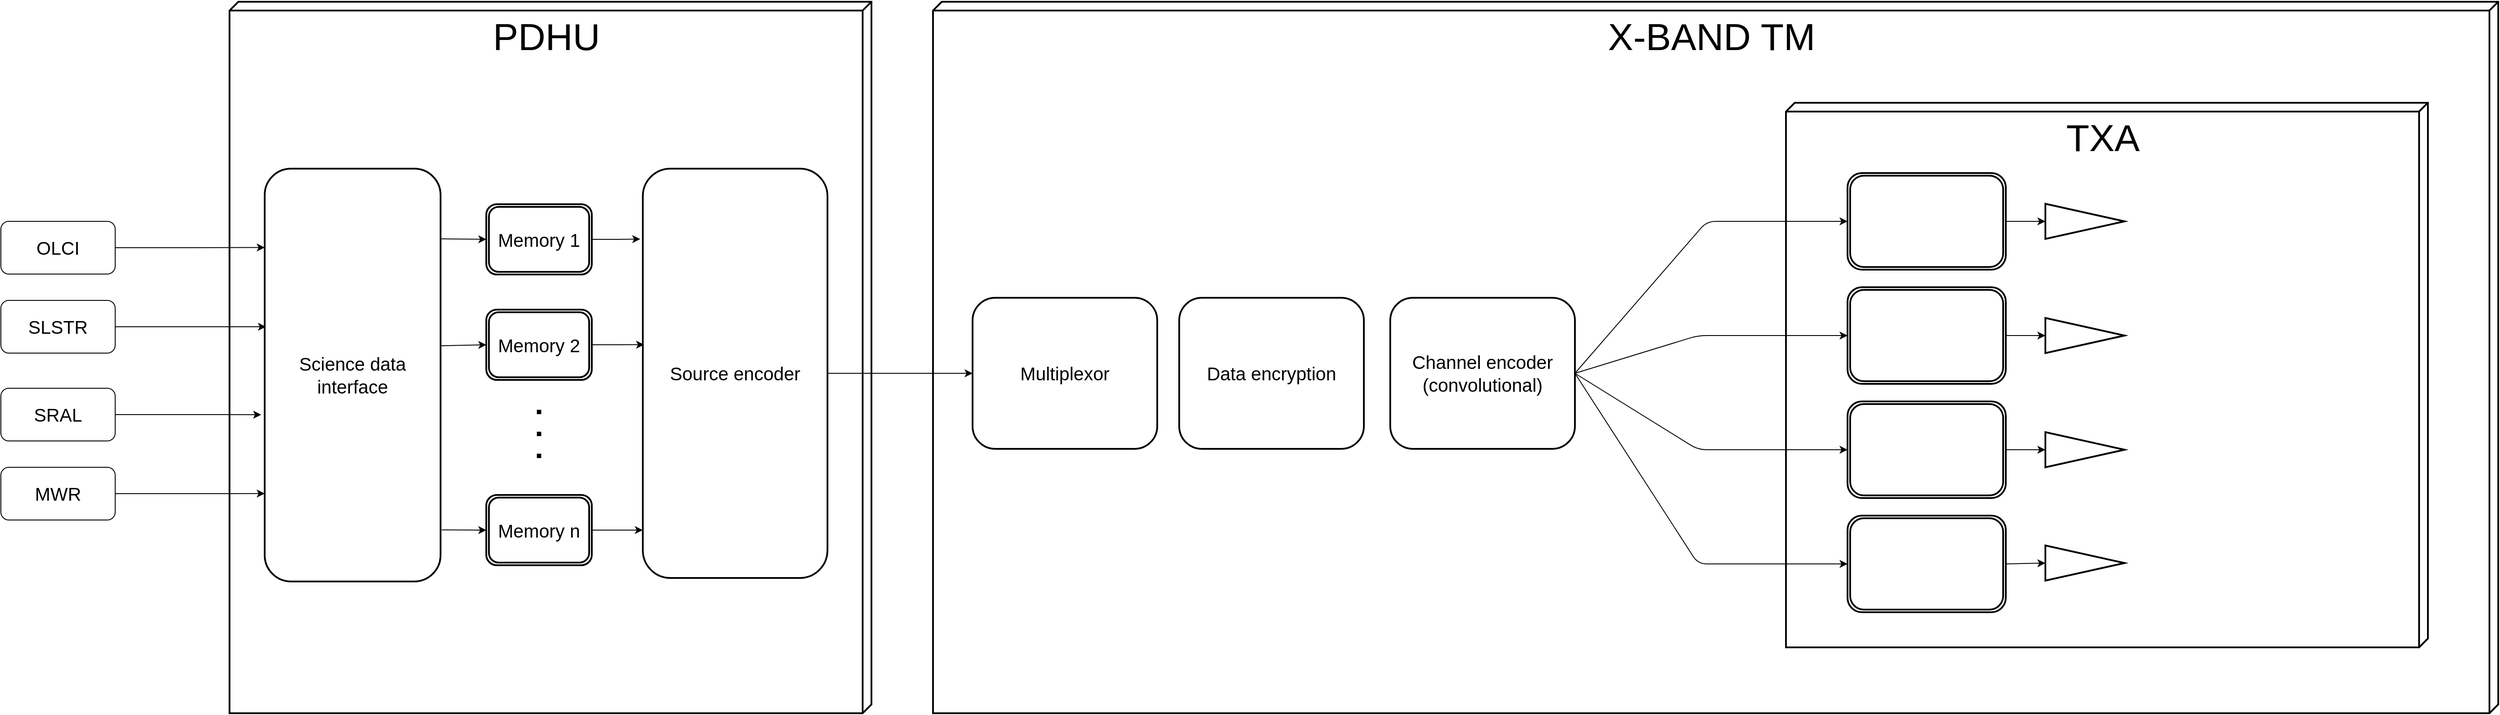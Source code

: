 <mxfile version="14.5.1" type="device"><diagram id="XQ40aH2RZxd0Wj0PDexv" name="Página-1"><mxGraphModel dx="1564" dy="994" grid="1" gridSize="10" guides="1" tooltips="1" connect="1" arrows="1" fold="1" page="1" pageScale="1" pageWidth="4681" pageHeight="3300" math="0" shadow="0"><root><mxCell id="0"/><mxCell id="1" parent="0"/><mxCell id="fj4gJqQVe26KsUC7DUAM-105" value="X-BAND TM" style="verticalAlign=top;align=center;spacingTop=8;spacingLeft=2;spacingRight=12;shape=cube;size=10;direction=south;fontStyle=0;html=1;strokeWidth=2;fontSize=43;" vertex="1" parent="1"><mxGeometry x="1120" y="250" width="1780" height="810" as="geometry"/></mxCell><mxCell id="fj4gJqQVe26KsUC7DUAM-20" value="OLCI" style="rounded=1;whiteSpace=wrap;html=1;fontSize=21;" vertex="1" parent="1"><mxGeometry x="60" y="500" width="130" height="60" as="geometry"/></mxCell><mxCell id="fj4gJqQVe26KsUC7DUAM-21" value="SLSTR" style="rounded=1;whiteSpace=wrap;html=1;fontSize=21;" vertex="1" parent="1"><mxGeometry x="60" y="590" width="130" height="60" as="geometry"/></mxCell><mxCell id="fj4gJqQVe26KsUC7DUAM-22" value="SRAL" style="rounded=1;whiteSpace=wrap;html=1;fontSize=21;" vertex="1" parent="1"><mxGeometry x="60" y="690" width="130" height="60" as="geometry"/></mxCell><mxCell id="fj4gJqQVe26KsUC7DUAM-23" value="MWR" style="rounded=1;whiteSpace=wrap;html=1;fontSize=21;" vertex="1" parent="1"><mxGeometry x="60" y="780" width="130" height="60" as="geometry"/></mxCell><mxCell id="fj4gJqQVe26KsUC7DUAM-36" value="PDHU" style="verticalAlign=top;align=center;spacingTop=8;spacingLeft=2;spacingRight=12;shape=cube;size=10;direction=south;fontStyle=0;html=1;strokeWidth=2;fontSize=43;" vertex="1" parent="1"><mxGeometry x="320" y="250" width="730" height="810" as="geometry"/></mxCell><mxCell id="fj4gJqQVe26KsUC7DUAM-42" value="TXA" style="verticalAlign=top;align=center;spacingTop=8;spacingLeft=2;spacingRight=12;shape=cube;size=10;direction=south;fontStyle=0;html=1;strokeWidth=2;fontSize=43;" vertex="1" parent="1"><mxGeometry x="2090" y="365" width="730" height="620" as="geometry"/></mxCell><mxCell id="fj4gJqQVe26KsUC7DUAM-44" value="Science data interface" style="rounded=1;whiteSpace=wrap;html=1;strokeWidth=2;fontSize=21;align=center;verticalAlign=middle;" vertex="1" parent="1"><mxGeometry x="360" y="440" width="200" height="470" as="geometry"/></mxCell><mxCell id="fj4gJqQVe26KsUC7DUAM-49" value="Channel encoder (convolutional)" style="rounded=1;whiteSpace=wrap;html=1;strokeWidth=2;fontSize=21;align=center;verticalAlign=middle;" vertex="1" parent="1"><mxGeometry x="1640" y="587" width="210" height="172" as="geometry"/></mxCell><mxCell id="fj4gJqQVe26KsUC7DUAM-56" value="" style="shape=ext;double=1;rounded=1;whiteSpace=wrap;html=1;strokeWidth=2;fontSize=21;align=center;" vertex="1" parent="1"><mxGeometry x="2160" y="445" width="180" height="110" as="geometry"/></mxCell><mxCell id="fj4gJqQVe26KsUC7DUAM-57" value="" style="shape=ext;double=1;rounded=1;whiteSpace=wrap;html=1;strokeWidth=2;fontSize=21;align=center;" vertex="1" parent="1"><mxGeometry x="2160" y="575" width="180" height="110" as="geometry"/></mxCell><mxCell id="fj4gJqQVe26KsUC7DUAM-58" value="" style="shape=ext;double=1;rounded=1;whiteSpace=wrap;html=1;strokeWidth=2;fontSize=21;align=center;" vertex="1" parent="1"><mxGeometry x="2160" y="705" width="180" height="110" as="geometry"/></mxCell><mxCell id="fj4gJqQVe26KsUC7DUAM-59" value="" style="shape=ext;double=1;rounded=1;whiteSpace=wrap;html=1;strokeWidth=2;fontSize=21;align=center;" vertex="1" parent="1"><mxGeometry x="2160" y="835" width="180" height="110" as="geometry"/></mxCell><mxCell id="fj4gJqQVe26KsUC7DUAM-63" value="" style="group" vertex="1" connectable="0" parent="1"><mxGeometry x="2080" y="470" width="120" height="60" as="geometry"/></mxCell><mxCell id="fj4gJqQVe26KsUC7DUAM-61" value="" style="triangle;whiteSpace=wrap;html=1;strokeWidth=2;fontSize=21;align=center;" vertex="1" parent="fj4gJqQVe26KsUC7DUAM-63"><mxGeometry x="305" y="10" width="90" height="40" as="geometry"/></mxCell><mxCell id="fj4gJqQVe26KsUC7DUAM-76" value="" style="endArrow=classic;html=1;fontSize=21;entryX=0;entryY=0.5;entryDx=0;entryDy=0;exitX=1;exitY=0.5;exitDx=0;exitDy=0;" edge="1" parent="1" source="fj4gJqQVe26KsUC7DUAM-49" target="fj4gJqQVe26KsUC7DUAM-59"><mxGeometry width="50" height="50" relative="1" as="geometry"><mxPoint x="1580" y="750" as="sourcePoint"/><mxPoint x="1630" y="940" as="targetPoint"/><Array as="points"><mxPoint x="1990" y="890"/></Array></mxGeometry></mxCell><mxCell id="fj4gJqQVe26KsUC7DUAM-78" value="" style="endArrow=classic;html=1;fontSize=21;exitX=1;exitY=0.5;exitDx=0;exitDy=0;entryX=0;entryY=0.5;entryDx=0;entryDy=0;" edge="1" parent="1" source="fj4gJqQVe26KsUC7DUAM-49" target="fj4gJqQVe26KsUC7DUAM-56"><mxGeometry width="50" height="50" relative="1" as="geometry"><mxPoint x="1570" y="630" as="sourcePoint"/><mxPoint x="1620" y="580" as="targetPoint"/><Array as="points"><mxPoint x="2000" y="500"/></Array></mxGeometry></mxCell><mxCell id="fj4gJqQVe26KsUC7DUAM-79" value="" style="endArrow=classic;html=1;fontSize=21;exitX=1;exitY=0.5;exitDx=0;exitDy=0;entryX=0;entryY=0.5;entryDx=0;entryDy=0;" edge="1" parent="1" source="fj4gJqQVe26KsUC7DUAM-49" target="fj4gJqQVe26KsUC7DUAM-57"><mxGeometry width="50" height="50" relative="1" as="geometry"><mxPoint x="1600" y="680" as="sourcePoint"/><mxPoint x="1650" y="630" as="targetPoint"/><Array as="points"><mxPoint x="1990" y="630"/></Array></mxGeometry></mxCell><mxCell id="fj4gJqQVe26KsUC7DUAM-80" value="" style="endArrow=classic;html=1;fontSize=21;entryX=0;entryY=0.5;entryDx=0;entryDy=0;exitX=1;exitY=0.5;exitDx=0;exitDy=0;" edge="1" parent="1" source="fj4gJqQVe26KsUC7DUAM-49" target="fj4gJqQVe26KsUC7DUAM-58"><mxGeometry width="50" height="50" relative="1" as="geometry"><mxPoint x="1600" y="800" as="sourcePoint"/><mxPoint x="1650" y="750" as="targetPoint"/><Array as="points"><mxPoint x="1990" y="760"/></Array></mxGeometry></mxCell><mxCell id="fj4gJqQVe26KsUC7DUAM-85" value="" style="endArrow=classic;html=1;fontSize=21;exitX=1;exitY=0.5;exitDx=0;exitDy=0;entryX=0;entryY=0.5;entryDx=0;entryDy=0;" edge="1" parent="1" source="fj4gJqQVe26KsUC7DUAM-56" target="fj4gJqQVe26KsUC7DUAM-61"><mxGeometry width="50" height="50" relative="1" as="geometry"><mxPoint x="2540" y="545" as="sourcePoint"/><mxPoint x="2590" y="495" as="targetPoint"/></mxGeometry></mxCell><mxCell id="fj4gJqQVe26KsUC7DUAM-67" value="" style="triangle;whiteSpace=wrap;html=1;strokeWidth=2;fontSize=21;align=center;" vertex="1" parent="1"><mxGeometry x="2385" y="610" width="90" height="40" as="geometry"/></mxCell><mxCell id="fj4gJqQVe26KsUC7DUAM-86" value="" style="endArrow=classic;html=1;fontSize=21;exitX=1;exitY=0.5;exitDx=0;exitDy=0;entryX=0;entryY=0.5;entryDx=0;entryDy=0;" edge="1" parent="1" source="fj4gJqQVe26KsUC7DUAM-57" target="fj4gJqQVe26KsUC7DUAM-67"><mxGeometry width="50" height="50" relative="1" as="geometry"><mxPoint x="2640" y="655" as="sourcePoint"/><mxPoint x="2690" y="605" as="targetPoint"/></mxGeometry></mxCell><mxCell id="fj4gJqQVe26KsUC7DUAM-88" value="" style="endArrow=classic;html=1;fontSize=21;exitX=1;exitY=0.5;exitDx=0;exitDy=0;entryX=0;entryY=0.5;entryDx=0;entryDy=0;" edge="1" parent="1" source="fj4gJqQVe26KsUC7DUAM-58" target="fj4gJqQVe26KsUC7DUAM-97"><mxGeometry width="50" height="50" relative="1" as="geometry"><mxPoint x="2460" y="725" as="sourcePoint"/><mxPoint x="2385.0" y="760" as="targetPoint"/></mxGeometry></mxCell><mxCell id="fj4gJqQVe26KsUC7DUAM-97" value="" style="triangle;whiteSpace=wrap;html=1;strokeWidth=2;fontSize=21;align=center;" vertex="1" parent="1"><mxGeometry x="2385" y="740" width="90" height="40" as="geometry"/></mxCell><mxCell id="fj4gJqQVe26KsUC7DUAM-99" value="" style="triangle;whiteSpace=wrap;html=1;strokeWidth=2;fontSize=21;align=center;" vertex="1" parent="1"><mxGeometry x="2385" y="869" width="90" height="40" as="geometry"/></mxCell><mxCell id="fj4gJqQVe26KsUC7DUAM-100" value="" style="endArrow=classic;html=1;fontSize=21;exitX=1;exitY=0.5;exitDx=0;exitDy=0;entryX=0;entryY=0.5;entryDx=0;entryDy=0;" edge="1" parent="1" source="fj4gJqQVe26KsUC7DUAM-59" target="fj4gJqQVe26KsUC7DUAM-99"><mxGeometry width="50" height="50" relative="1" as="geometry"><mxPoint x="2460" y="725" as="sourcePoint"/><mxPoint x="2510" y="675" as="targetPoint"/></mxGeometry></mxCell><mxCell id="fj4gJqQVe26KsUC7DUAM-126" style="edgeStyle=orthogonalEdgeStyle;rounded=0;orthogonalLoop=1;jettySize=auto;html=1;entryX=0;entryY=0.5;entryDx=0;entryDy=0;strokeWidth=1;fontSize=21;" edge="1" parent="1" source="fj4gJqQVe26KsUC7DUAM-101" target="fj4gJqQVe26KsUC7DUAM-107"><mxGeometry relative="1" as="geometry"/></mxCell><mxCell id="fj4gJqQVe26KsUC7DUAM-101" value="Source encoder" style="rounded=1;whiteSpace=wrap;html=1;strokeWidth=2;fontSize=21;align=center;verticalAlign=middle;" vertex="1" parent="1"><mxGeometry x="790" y="440" width="210" height="466" as="geometry"/></mxCell><mxCell id="fj4gJqQVe26KsUC7DUAM-106" value="Data encryption" style="rounded=1;whiteSpace=wrap;html=1;strokeWidth=2;fontSize=21;align=center;verticalAlign=middle;" vertex="1" parent="1"><mxGeometry x="1400" y="587" width="210" height="172" as="geometry"/></mxCell><mxCell id="fj4gJqQVe26KsUC7DUAM-107" value="Multiplexor" style="rounded=1;whiteSpace=wrap;html=1;strokeWidth=2;fontSize=21;align=center;verticalAlign=middle;" vertex="1" parent="1"><mxGeometry x="1165" y="587" width="210" height="172" as="geometry"/></mxCell><mxCell id="fj4gJqQVe26KsUC7DUAM-122" style="edgeStyle=orthogonalEdgeStyle;rounded=0;orthogonalLoop=1;jettySize=auto;html=1;entryX=-0.014;entryY=0.172;entryDx=0;entryDy=0;entryPerimeter=0;strokeWidth=1;fontSize=21;" edge="1" parent="1" source="fj4gJqQVe26KsUC7DUAM-108" target="fj4gJqQVe26KsUC7DUAM-101"><mxGeometry relative="1" as="geometry"/></mxCell><mxCell id="fj4gJqQVe26KsUC7DUAM-108" value="Memory 1" style="shape=ext;double=1;rounded=1;whiteSpace=wrap;html=1;strokeWidth=2;fontSize=21;align=center;" vertex="1" parent="1"><mxGeometry x="612" y="480.5" width="120" height="80" as="geometry"/></mxCell><mxCell id="fj4gJqQVe26KsUC7DUAM-123" style="edgeStyle=orthogonalEdgeStyle;rounded=0;orthogonalLoop=1;jettySize=auto;html=1;entryX=0.007;entryY=0.43;entryDx=0;entryDy=0;entryPerimeter=0;strokeWidth=1;fontSize=21;" edge="1" parent="1" source="fj4gJqQVe26KsUC7DUAM-109" target="fj4gJqQVe26KsUC7DUAM-101"><mxGeometry relative="1" as="geometry"/></mxCell><mxCell id="fj4gJqQVe26KsUC7DUAM-109" value="Memory 2" style="shape=ext;double=1;rounded=1;whiteSpace=wrap;html=1;strokeWidth=2;fontSize=21;align=center;" vertex="1" parent="1"><mxGeometry x="612" y="600.5" width="120" height="80" as="geometry"/></mxCell><mxCell id="fj4gJqQVe26KsUC7DUAM-124" style="edgeStyle=orthogonalEdgeStyle;rounded=0;orthogonalLoop=1;jettySize=auto;html=1;entryX=0;entryY=0.883;entryDx=0;entryDy=0;entryPerimeter=0;strokeWidth=1;fontSize=21;" edge="1" parent="1" source="fj4gJqQVe26KsUC7DUAM-110" target="fj4gJqQVe26KsUC7DUAM-101"><mxGeometry relative="1" as="geometry"/></mxCell><mxCell id="fj4gJqQVe26KsUC7DUAM-110" value="Memory n" style="shape=ext;double=1;rounded=1;whiteSpace=wrap;html=1;strokeWidth=2;fontSize=21;align=center;" vertex="1" parent="1"><mxGeometry x="612" y="811.5" width="120" height="80" as="geometry"/></mxCell><mxCell id="fj4gJqQVe26KsUC7DUAM-114" value="" style="endArrow=none;dashed=1;html=1;strokeWidth=5;fontSize=21;dashPattern=1 4;" edge="1" parent="1"><mxGeometry width="50" height="50" relative="1" as="geometry"><mxPoint x="672" y="714.5" as="sourcePoint"/><mxPoint x="672" y="774.5" as="targetPoint"/></mxGeometry></mxCell><mxCell id="fj4gJqQVe26KsUC7DUAM-118" value="" style="endArrow=classic;html=1;strokeWidth=1;fontSize=21;entryX=0;entryY=0.5;entryDx=0;entryDy=0;exitX=1;exitY=0.17;exitDx=0;exitDy=0;exitPerimeter=0;" edge="1" parent="1" source="fj4gJqQVe26KsUC7DUAM-44" target="fj4gJqQVe26KsUC7DUAM-108"><mxGeometry width="50" height="50" relative="1" as="geometry"><mxPoint x="480" y="1100" as="sourcePoint"/><mxPoint x="530" y="1050" as="targetPoint"/></mxGeometry></mxCell><mxCell id="fj4gJqQVe26KsUC7DUAM-119" value="" style="endArrow=classic;html=1;strokeWidth=1;fontSize=21;entryX=0;entryY=0.5;entryDx=0;entryDy=0;exitX=1.002;exitY=0.429;exitDx=0;exitDy=0;exitPerimeter=0;" edge="1" parent="1" source="fj4gJqQVe26KsUC7DUAM-44" target="fj4gJqQVe26KsUC7DUAM-109"><mxGeometry width="50" height="50" relative="1" as="geometry"><mxPoint x="590" y="1110" as="sourcePoint"/><mxPoint x="640" y="1060" as="targetPoint"/></mxGeometry></mxCell><mxCell id="fj4gJqQVe26KsUC7DUAM-120" value="" style="endArrow=classic;html=1;strokeWidth=1;fontSize=21;entryX=0;entryY=0.5;entryDx=0;entryDy=0;exitX=1.007;exitY=0.875;exitDx=0;exitDy=0;exitPerimeter=0;" edge="1" parent="1" source="fj4gJqQVe26KsUC7DUAM-44" target="fj4gJqQVe26KsUC7DUAM-110"><mxGeometry width="50" height="50" relative="1" as="geometry"><mxPoint x="500" y="1030" as="sourcePoint"/><mxPoint x="810" y="730" as="targetPoint"/></mxGeometry></mxCell><mxCell id="fj4gJqQVe26KsUC7DUAM-127" style="edgeStyle=orthogonalEdgeStyle;rounded=0;orthogonalLoop=1;jettySize=auto;html=1;entryX=0;entryY=0.191;entryDx=0;entryDy=0;entryPerimeter=0;strokeWidth=1;fontSize=21;" edge="1" parent="1" source="fj4gJqQVe26KsUC7DUAM-20" target="fj4gJqQVe26KsUC7DUAM-44"><mxGeometry relative="1" as="geometry"/></mxCell><mxCell id="fj4gJqQVe26KsUC7DUAM-128" style="edgeStyle=orthogonalEdgeStyle;rounded=0;orthogonalLoop=1;jettySize=auto;html=1;entryX=0.007;entryY=0.383;entryDx=0;entryDy=0;entryPerimeter=0;strokeWidth=1;fontSize=21;" edge="1" parent="1" source="fj4gJqQVe26KsUC7DUAM-21" target="fj4gJqQVe26KsUC7DUAM-44"><mxGeometry relative="1" as="geometry"/></mxCell><mxCell id="fj4gJqQVe26KsUC7DUAM-129" style="edgeStyle=orthogonalEdgeStyle;rounded=0;orthogonalLoop=1;jettySize=auto;html=1;entryX=-0.02;entryY=0.596;entryDx=0;entryDy=0;entryPerimeter=0;strokeWidth=1;fontSize=21;" edge="1" parent="1" source="fj4gJqQVe26KsUC7DUAM-22" target="fj4gJqQVe26KsUC7DUAM-44"><mxGeometry relative="1" as="geometry"/></mxCell><mxCell id="fj4gJqQVe26KsUC7DUAM-131" style="edgeStyle=orthogonalEdgeStyle;rounded=0;orthogonalLoop=1;jettySize=auto;html=1;entryX=0;entryY=0.787;entryDx=0;entryDy=0;entryPerimeter=0;strokeWidth=1;fontSize=21;" edge="1" parent="1" source="fj4gJqQVe26KsUC7DUAM-23" target="fj4gJqQVe26KsUC7DUAM-44"><mxGeometry relative="1" as="geometry"/></mxCell></root></mxGraphModel></diagram></mxfile>